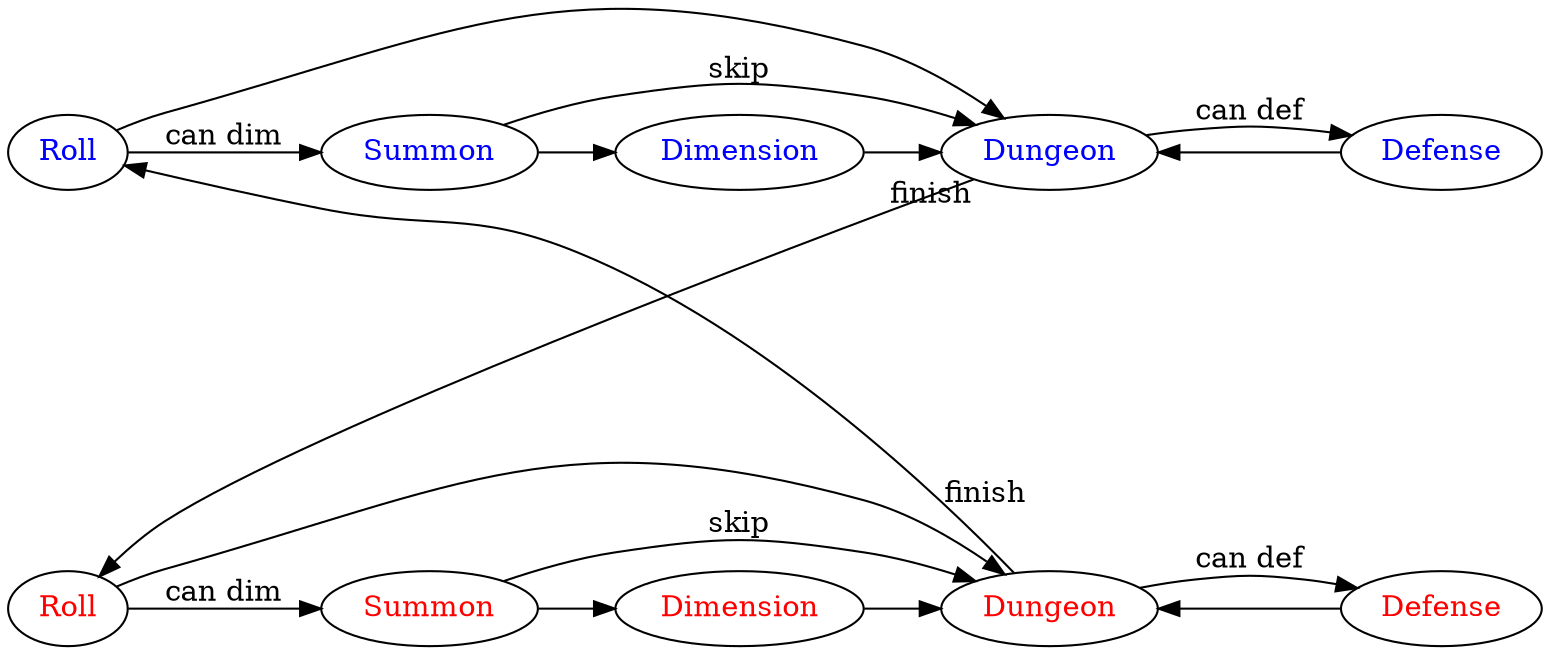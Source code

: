 digraph duel {
    // parameters
    rankdir="LR";
    
    // nodes definition 
    roll1      [label=<<font color="blue">Roll</font>>];
    dungeon1   [label=<<font color="blue">Dungeon</font>>];
    summon1    [label=<<font color="blue">Summon</font>>];
    dimension1 [label=<<font color="blue">Dimension</font>>];
    defense1   [label=<<font color="blue">Defense</font>>];
    roll2      [label=<<font color="red">Roll</font>>];
    dungeon2   [label=<<font color="red">Dungeon</font>>];
    summon2    [label=<<font color="red">Summon</font>>];
    defense2   [label=<<font color="red">Defense</font>>];
    dimension2 [label=<<font color="red">Dimension</font>>];

    // player 1 duel states
    roll1      -> dungeon1 [weight=0];
    roll1      -> summon1 [label="can dim"];
    summon1    -> dimension1;
    summon1    -> dungeon1 [label="skip", weight=0];
    dimension1 -> dungeon1;
    dungeon1   -> defense1 [label="can def", weight=0];
    defense1   -> dungeon1;

    // player 2 duel states
    roll2      -> dungeon2 [weight=0];
    roll2      -> summon2 [label="can dim"];
    summon2    -> dimension2;
    summon2    -> dungeon2 [label="skip", weight=0];
    dimension2 -> dungeon2;
    dungeon2   -> defense2 [label="can def", weight=0];
    defense2   -> dungeon2;

    // turn transition states
    dungeon2 -> roll1 [taillabel="finish", labeldistance=4,constraint=false];
    dungeon1 -> roll2 [taillabel="finish", constraint=false];
}

